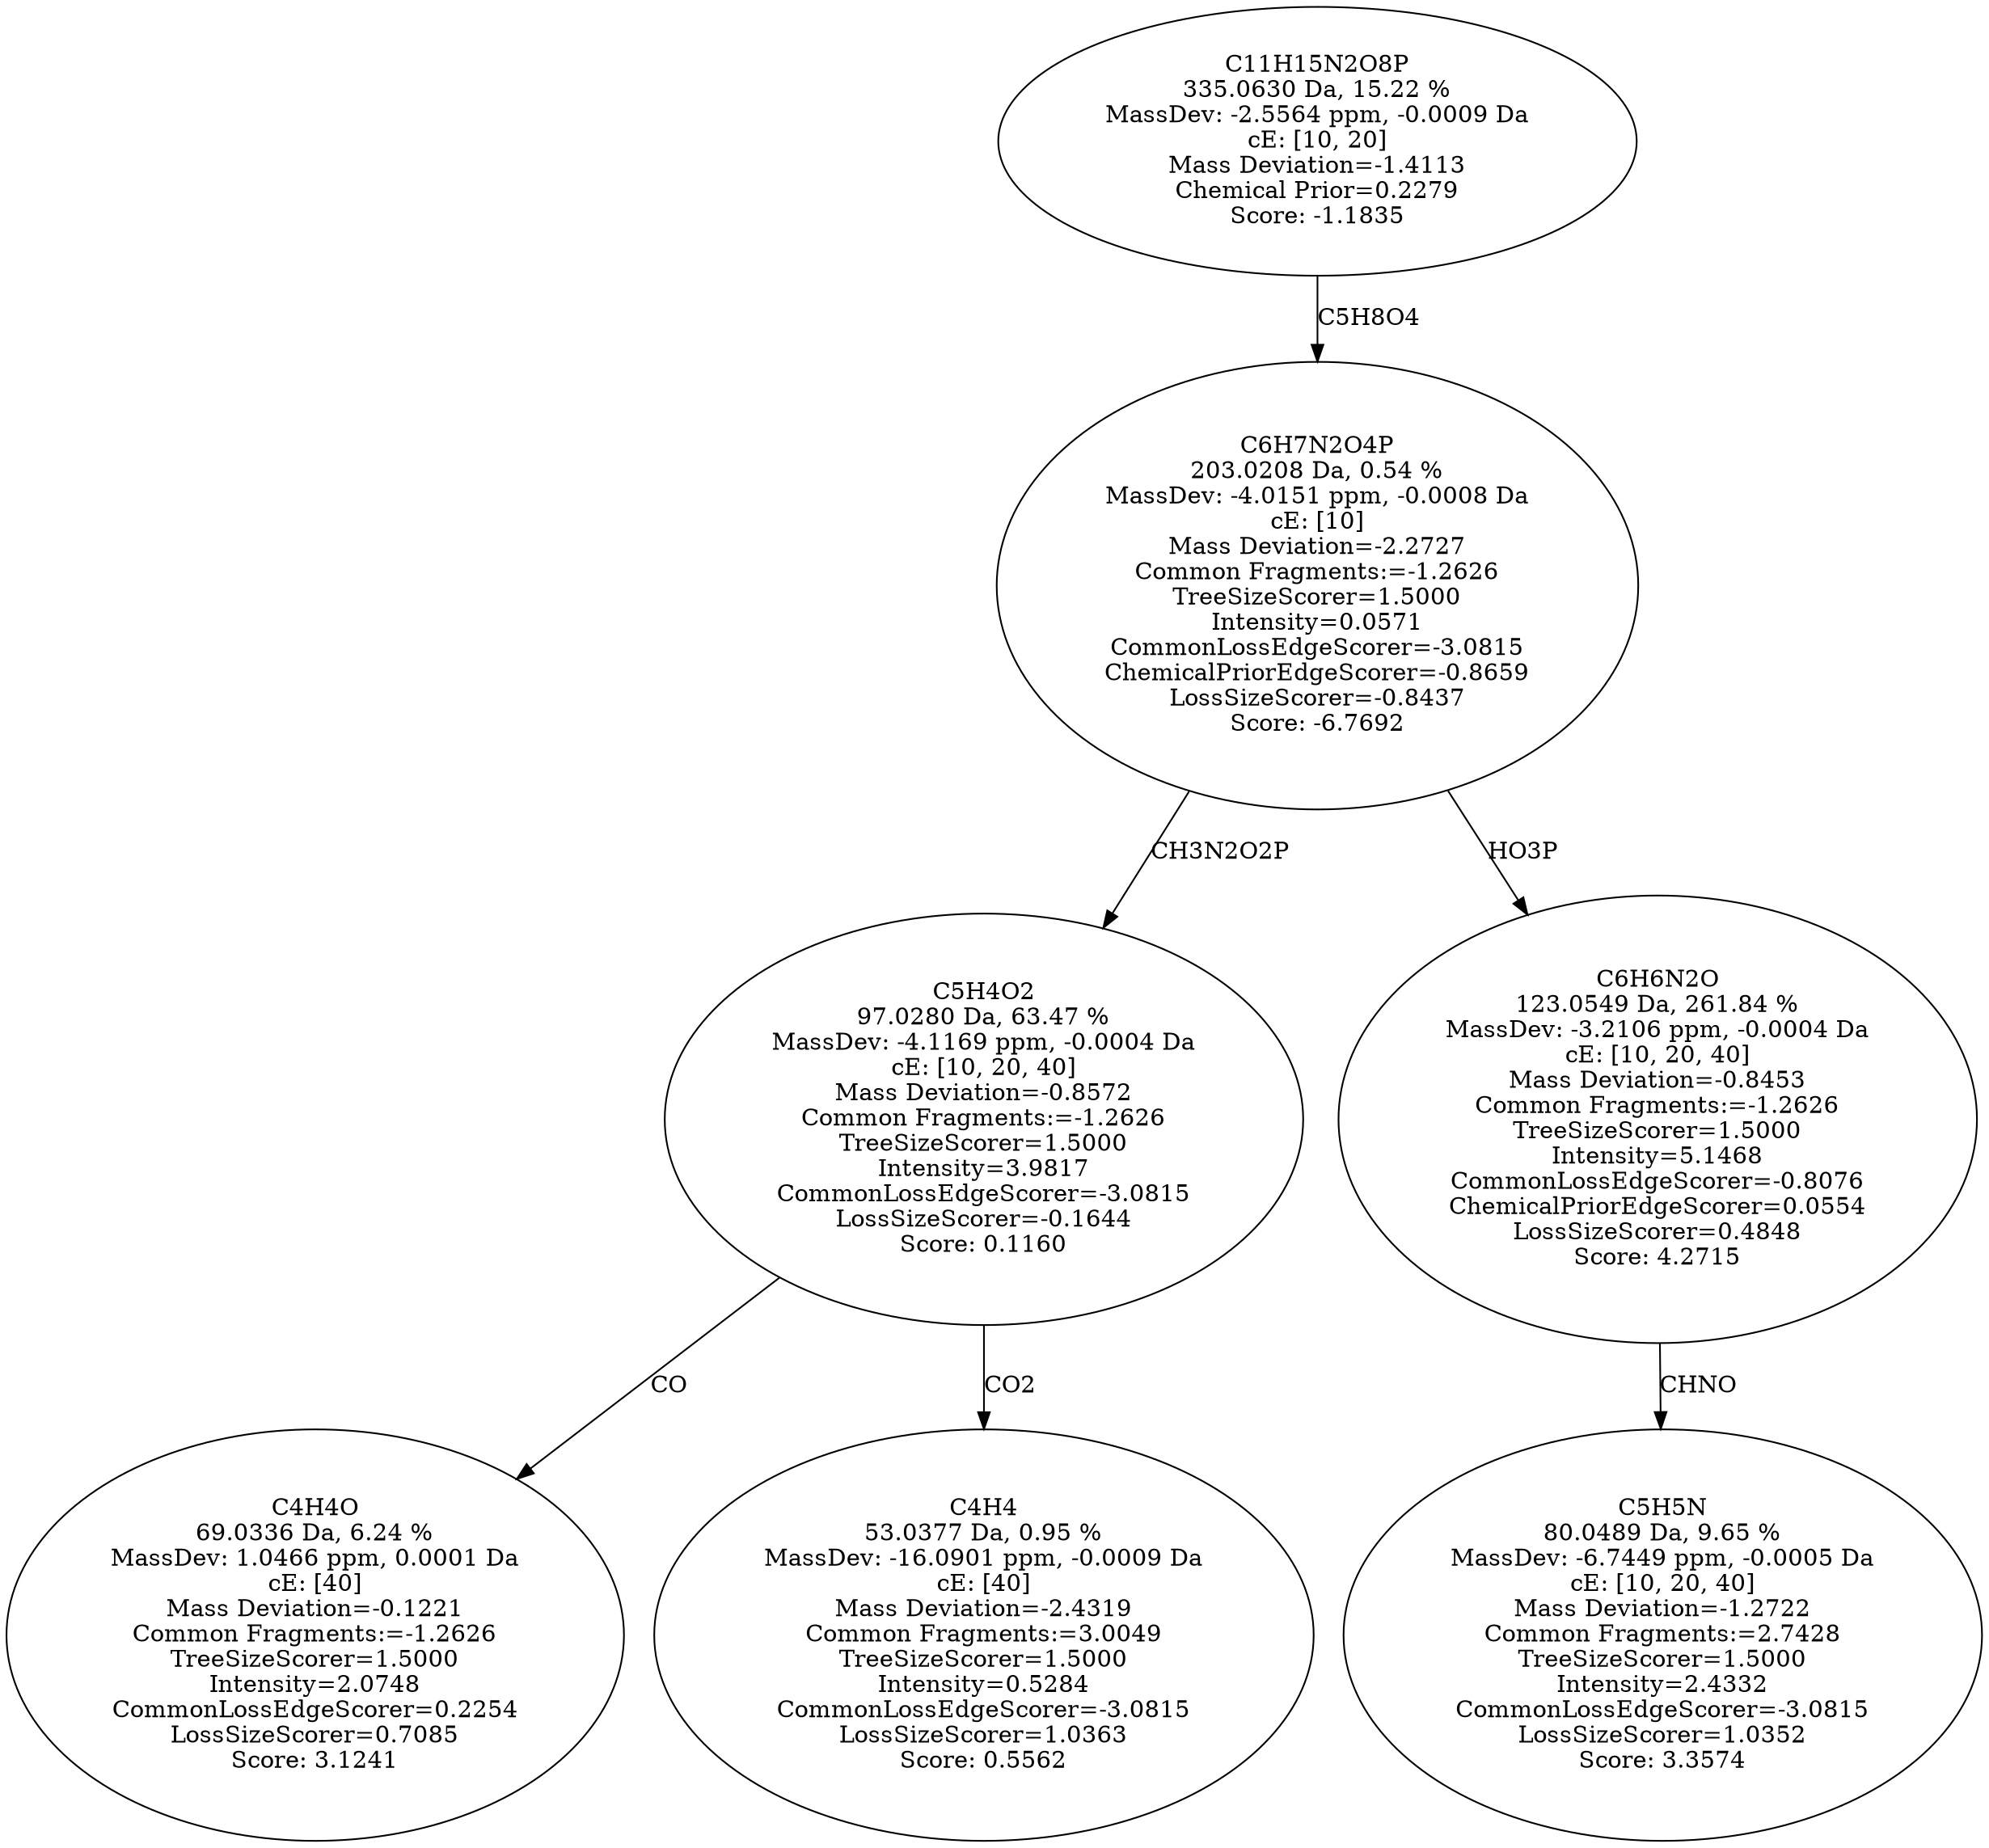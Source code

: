strict digraph {
v1 [label="C4H4O\n69.0336 Da, 6.24 %\nMassDev: 1.0466 ppm, 0.0001 Da\ncE: [40]\nMass Deviation=-0.1221\nCommon Fragments:=-1.2626\nTreeSizeScorer=1.5000\nIntensity=2.0748\nCommonLossEdgeScorer=0.2254\nLossSizeScorer=0.7085\nScore: 3.1241"];
v2 [label="C4H4\n53.0377 Da, 0.95 %\nMassDev: -16.0901 ppm, -0.0009 Da\ncE: [40]\nMass Deviation=-2.4319\nCommon Fragments:=3.0049\nTreeSizeScorer=1.5000\nIntensity=0.5284\nCommonLossEdgeScorer=-3.0815\nLossSizeScorer=1.0363\nScore: 0.5562"];
v3 [label="C5H4O2\n97.0280 Da, 63.47 %\nMassDev: -4.1169 ppm, -0.0004 Da\ncE: [10, 20, 40]\nMass Deviation=-0.8572\nCommon Fragments:=-1.2626\nTreeSizeScorer=1.5000\nIntensity=3.9817\nCommonLossEdgeScorer=-3.0815\nLossSizeScorer=-0.1644\nScore: 0.1160"];
v4 [label="C5H5N\n80.0489 Da, 9.65 %\nMassDev: -6.7449 ppm, -0.0005 Da\ncE: [10, 20, 40]\nMass Deviation=-1.2722\nCommon Fragments:=2.7428\nTreeSizeScorer=1.5000\nIntensity=2.4332\nCommonLossEdgeScorer=-3.0815\nLossSizeScorer=1.0352\nScore: 3.3574"];
v5 [label="C6H6N2O\n123.0549 Da, 261.84 %\nMassDev: -3.2106 ppm, -0.0004 Da\ncE: [10, 20, 40]\nMass Deviation=-0.8453\nCommon Fragments:=-1.2626\nTreeSizeScorer=1.5000\nIntensity=5.1468\nCommonLossEdgeScorer=-0.8076\nChemicalPriorEdgeScorer=0.0554\nLossSizeScorer=0.4848\nScore: 4.2715"];
v6 [label="C6H7N2O4P\n203.0208 Da, 0.54 %\nMassDev: -4.0151 ppm, -0.0008 Da\ncE: [10]\nMass Deviation=-2.2727\nCommon Fragments:=-1.2626\nTreeSizeScorer=1.5000\nIntensity=0.0571\nCommonLossEdgeScorer=-3.0815\nChemicalPriorEdgeScorer=-0.8659\nLossSizeScorer=-0.8437\nScore: -6.7692"];
v7 [label="C11H15N2O8P\n335.0630 Da, 15.22 %\nMassDev: -2.5564 ppm, -0.0009 Da\ncE: [10, 20]\nMass Deviation=-1.4113\nChemical Prior=0.2279\nScore: -1.1835"];
v3 -> v1 [label="CO"];
v3 -> v2 [label="CO2"];
v6 -> v3 [label="CH3N2O2P"];
v5 -> v4 [label="CHNO"];
v6 -> v5 [label="HO3P"];
v7 -> v6 [label="C5H8O4"];
}